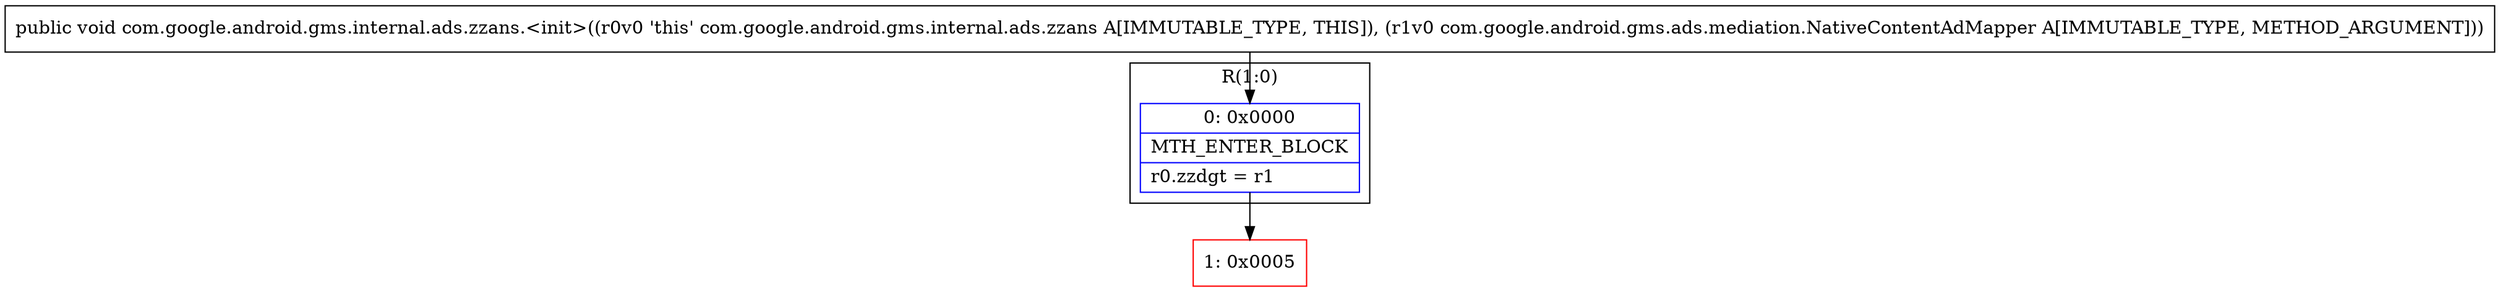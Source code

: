 digraph "CFG forcom.google.android.gms.internal.ads.zzans.\<init\>(Lcom\/google\/android\/gms\/ads\/mediation\/NativeContentAdMapper;)V" {
subgraph cluster_Region_1192019237 {
label = "R(1:0)";
node [shape=record,color=blue];
Node_0 [shape=record,label="{0\:\ 0x0000|MTH_ENTER_BLOCK\l|r0.zzdgt = r1\l}"];
}
Node_1 [shape=record,color=red,label="{1\:\ 0x0005}"];
MethodNode[shape=record,label="{public void com.google.android.gms.internal.ads.zzans.\<init\>((r0v0 'this' com.google.android.gms.internal.ads.zzans A[IMMUTABLE_TYPE, THIS]), (r1v0 com.google.android.gms.ads.mediation.NativeContentAdMapper A[IMMUTABLE_TYPE, METHOD_ARGUMENT])) }"];
MethodNode -> Node_0;
Node_0 -> Node_1;
}

